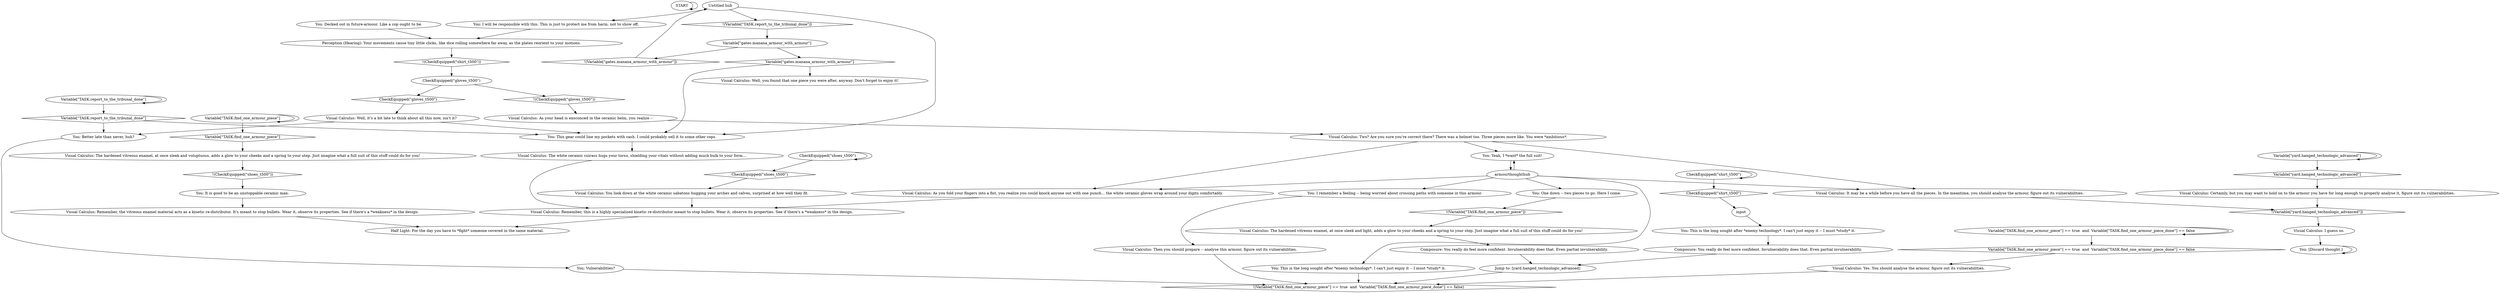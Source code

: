 # THOUGHT / FAIRWEATHER T-500
# Visual Calculus wants you to research Enemy Technology. Get it after equipping any piece of the dead man's armour.
# ==================================================
digraph G {
	  0 [label="START"];
	  1 [label="input"];
	  2 [label="Visual Calculus: The white ceramic cuirass hugs your torso, shielding your vitals without adding much bulk to your form..."];
	  3 [label="Visual Calculus: Certainly, but you may want to hold on to the armour you have for long enough to properly analyse it, figure out its vulnerabilities."];
	  4 [label="Visual Calculus: Remember, this is a highly specialized kinetic re-distributor meant to stop bullets. Wear it, observe its properties. See if there's a *weakness* in the design."];
	  5 [label="Perception (Hearing): Your movements cause tiny little clicks, like dice rolling somewhere far away, as the plates reorient to your motions."];
	  6 [label="Variable[\"TASK.find_one_armour_piece\"]"];
	  7 [label="Variable[\"TASK.find_one_armour_piece\"]", shape=diamond];
	  8 [label="!(Variable[\"TASK.find_one_armour_piece\"])", shape=diamond];
	  9 [label="Visual Calculus: Two? Are you sure you're correct there? There was a helmet too. Three pieces more like. You were *ambitious*."];
	  10 [label="Visual Calculus: Well, it's a bit late to think about all this now, isn't it?"];
	  11 [label="Visual Calculus: As you fold your fingers into a fist, you realize you could knock anyone out with one punch... the white ceramic gloves wrap around your digits comfortably."];
	  12 [label="You: I remember a feeling -- being worried about crossing paths with someone in this armour."];
	  13 [label="You: This gear could line my pockets with cash. I could probably sell it to some other cops."];
	  14 [label="You: [Discard thought.]"];
	  15 [label="Variable[\"TASK.find_one_armour_piece\"] == true  and  Variable[\"TASK.find_one_armour_piece_done\"] == false"];
	  16 [label="Variable[\"TASK.find_one_armour_piece\"] == true  and  Variable[\"TASK.find_one_armour_piece_done\"] == false", shape=diamond];
	  17 [label="!(Variable[\"TASK.find_one_armour_piece\"] == true  and  Variable[\"TASK.find_one_armour_piece_done\"] == false)", shape=diamond];
	  18 [label="Variable[\"yard.hanged_technologic_advanced\"]"];
	  19 [label="Variable[\"yard.hanged_technologic_advanced\"]", shape=diamond];
	  20 [label="!(Variable[\"yard.hanged_technologic_advanced\"])", shape=diamond];
	  21 [label="You: Vulnerabilities?"];
	  22 [label="Visual Calculus: I guess so."];
	  23 [label="Visual Calculus: Remember, the vitreous enamel material acts as a kinetic re-distributor. It's meant to stop bullets. Wear it, observe its properties. See if there's a *weakness* in the design."];
	  24 [label="Jump to: [yard.hanged_technologic_advanced]"];
	  25 [label="armourthoughthub"];
	  26 [label="Visual Calculus: It may be a while before you have all the pieces. In the meantime, you should analyse the armour, figure out its vulnerabilities."];
	  27 [label="You: This is the long sought after *enemy technology*. I can't just enjoy it -- I must *study* it."];
	  28 [label="CheckEquipped(\"shoes_t500\")"];
	  29 [label="CheckEquipped(\"shoes_t500\")", shape=diamond];
	  30 [label="!(CheckEquipped(\"shoes_t500\"))", shape=diamond];
	  31 [label="Composure: You really do feel more confident. Invulnerability does that. Even partial invulnerability."];
	  32 [label="Visual Calculus: Yes. You should analyse the armour, figure out its vulnerabilities."];
	  33 [label="Visual Calculus: Well, you found that one piece you were after, anyway. Don't forget to enjoy it!"];
	  34 [label="You: It is good to be an unstoppable ceramic man."];
	  35 [label="CheckEquipped(\"shirt_t500\")"];
	  36 [label="CheckEquipped(\"shirt_t500\")", shape=diamond];
	  37 [label="!(CheckEquipped(\"shirt_t500\"))", shape=diamond];
	  38 [label="Variable[\"TASK.report_to_the_tribunal_done\"]"];
	  39 [label="Variable[\"TASK.report_to_the_tribunal_done\"]", shape=diamond];
	  40 [label="!(Variable[\"TASK.report_to_the_tribunal_done\"])", shape=diamond];
	  41 [label="You: Decked out in future-armour. Like a cop ought to be."];
	  42 [label="Variable[\"gates.manana_armour_with_armour\"]"];
	  43 [label="Variable[\"gates.manana_armour_with_armour\"]", shape=diamond];
	  44 [label="!(Variable[\"gates.manana_armour_with_armour\"])", shape=diamond];
	  45 [label="Visual Calculus: You look down at the white ceramic sabatons hugging your arches and calves, surprised at how well they fit."];
	  46 [label="Visual Calculus: Then you should prepare -- analyse this armour, figure out its vulnerabilities."];
	  47 [label="Composure: You really do feel more confident. Invulnerability does that. Even partial invulnerability."];
	  48 [label="CheckEquipped(\"gloves_t500\")"];
	  49 [label="CheckEquipped(\"gloves_t500\")", shape=diamond];
	  50 [label="!(CheckEquipped(\"gloves_t500\"))", shape=diamond];
	  51 [label="Visual Calculus: The hardened vitreous enamel, at once sleek and light, adds a glow to your cheeks and a spring to your step. Just imagine what a full suit of this stuff could do for you!"];
	  52 [label="You: Yeah, I *want* the full suit!"];
	  53 [label="You: One down -- two pieces to go. Here I come."];
	  54 [label="Visual Calculus: As your head is ensconced in the ceramic helm, you realize --"];
	  55 [label="You: Better late than never, huh?"];
	  56 [label="Visual Calculus: The hardened vitreous enamel, at once sleek and voluptuous, adds a glow to your cheeks and a spring to your step. Just imagine what a full suit of this stuff could do for you!"];
	  57 [label="Untitled hub"];
	  58 [label="You: I will be responsible with this. This is just to protect me from harm, not to show off."];
	  59 [label="You: This is the long sought after *enemy technology*. I can't just enjoy it -- I must *study* it."];
	  60 [label="Half Light: For the day you have to *fight* someone covered in the same material."];
	  0 -> 0
	  1 -> 27
	  2 -> 4
	  3 -> 20
	  4 -> 60
	  5 -> 37
	  6 -> 6
	  6 -> 7
	  7 -> 56
	  8 -> 51
	  9 -> 26
	  9 -> 11
	  9 -> 52
	  10 -> 13
	  10 -> 55
	  11 -> 4
	  12 -> 46
	  13 -> 2
	  14 -> 14
	  15 -> 16
	  15 -> 15
	  16 -> 32
	  18 -> 18
	  18 -> 19
	  19 -> 3
	  20 -> 22
	  21 -> 17
	  22 -> 14
	  23 -> 60
	  24 -> 17
	  25 -> 11
	  25 -> 12
	  25 -> 52
	  25 -> 53
	  25 -> 26
	  25 -> 59
	  26 -> 20
	  27 -> 31
	  28 -> 28
	  28 -> 29
	  29 -> 45
	  30 -> 34
	  31 -> 24
	  32 -> 17
	  34 -> 23
	  35 -> 35
	  35 -> 36
	  36 -> 1
	  37 -> 48
	  38 -> 38
	  38 -> 39
	  39 -> 13
	  39 -> 55
	  40 -> 42
	  41 -> 5
	  42 -> 43
	  42 -> 44
	  43 -> 33
	  43 -> 13
	  44 -> 57
	  45 -> 4
	  46 -> 17
	  47 -> 24
	  48 -> 49
	  48 -> 50
	  49 -> 10
	  50 -> 54
	  51 -> 47
	  52 -> 25
	  53 -> 8
	  54 -> 9
	  55 -> 21
	  56 -> 30
	  57 -> 40
	  57 -> 58
	  57 -> 13
	  58 -> 5
	  59 -> 17
}

